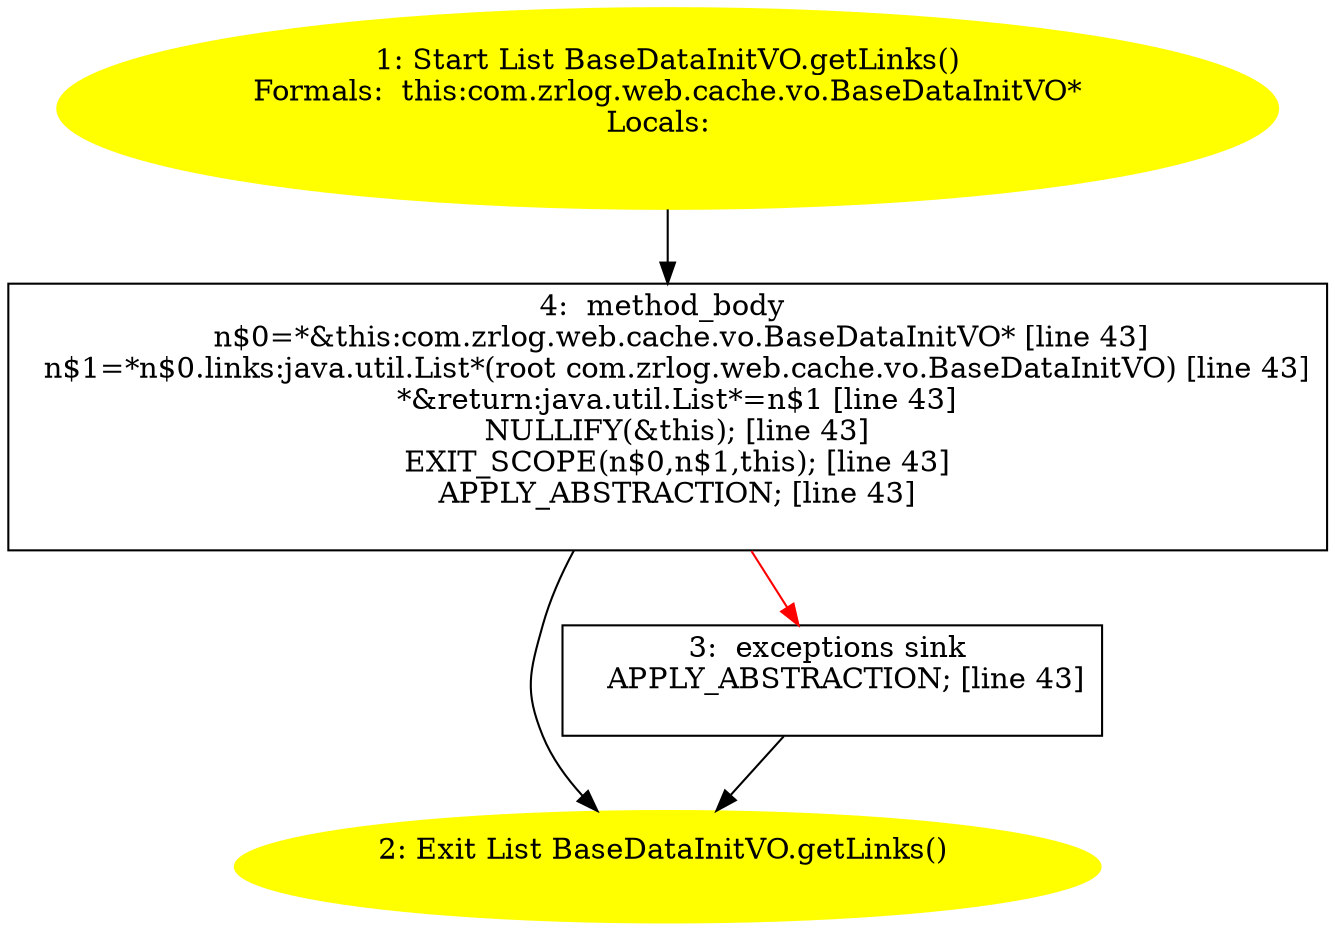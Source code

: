 /* @generated */
digraph cfg {
"com.zrlog.web.cache.vo.BaseDataInitVO.getLinks():java.util.List.0822c5d6d229abedc55f786167d45b42_1" [label="1: Start List BaseDataInitVO.getLinks()\nFormals:  this:com.zrlog.web.cache.vo.BaseDataInitVO*\nLocals:  \n  " color=yellow style=filled]
	

	 "com.zrlog.web.cache.vo.BaseDataInitVO.getLinks():java.util.List.0822c5d6d229abedc55f786167d45b42_1" -> "com.zrlog.web.cache.vo.BaseDataInitVO.getLinks():java.util.List.0822c5d6d229abedc55f786167d45b42_4" ;
"com.zrlog.web.cache.vo.BaseDataInitVO.getLinks():java.util.List.0822c5d6d229abedc55f786167d45b42_2" [label="2: Exit List BaseDataInitVO.getLinks() \n  " color=yellow style=filled]
	

"com.zrlog.web.cache.vo.BaseDataInitVO.getLinks():java.util.List.0822c5d6d229abedc55f786167d45b42_3" [label="3:  exceptions sink \n   APPLY_ABSTRACTION; [line 43]\n " shape="box"]
	

	 "com.zrlog.web.cache.vo.BaseDataInitVO.getLinks():java.util.List.0822c5d6d229abedc55f786167d45b42_3" -> "com.zrlog.web.cache.vo.BaseDataInitVO.getLinks():java.util.List.0822c5d6d229abedc55f786167d45b42_2" ;
"com.zrlog.web.cache.vo.BaseDataInitVO.getLinks():java.util.List.0822c5d6d229abedc55f786167d45b42_4" [label="4:  method_body \n   n$0=*&this:com.zrlog.web.cache.vo.BaseDataInitVO* [line 43]\n  n$1=*n$0.links:java.util.List*(root com.zrlog.web.cache.vo.BaseDataInitVO) [line 43]\n  *&return:java.util.List*=n$1 [line 43]\n  NULLIFY(&this); [line 43]\n  EXIT_SCOPE(n$0,n$1,this); [line 43]\n  APPLY_ABSTRACTION; [line 43]\n " shape="box"]
	

	 "com.zrlog.web.cache.vo.BaseDataInitVO.getLinks():java.util.List.0822c5d6d229abedc55f786167d45b42_4" -> "com.zrlog.web.cache.vo.BaseDataInitVO.getLinks():java.util.List.0822c5d6d229abedc55f786167d45b42_2" ;
	 "com.zrlog.web.cache.vo.BaseDataInitVO.getLinks():java.util.List.0822c5d6d229abedc55f786167d45b42_4" -> "com.zrlog.web.cache.vo.BaseDataInitVO.getLinks():java.util.List.0822c5d6d229abedc55f786167d45b42_3" [color="red" ];
}
